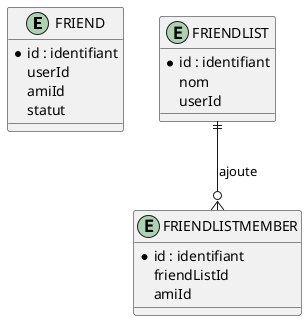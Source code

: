 @startuml friend_service_mcd

entity "FRIEND" as Friend {
  *id : identifiant
  userId
  amiId
  statut
}

entity "FRIENDLIST" as FriendList {
  *id : identifiant
  nom
  userId
}

entity "FRIENDLISTMEMBER" as FriendListMember {
  *id : identifiant
  friendListId
  amiId
}

FriendList ||--o{ FriendListMember : "ajoute"

@enduml

